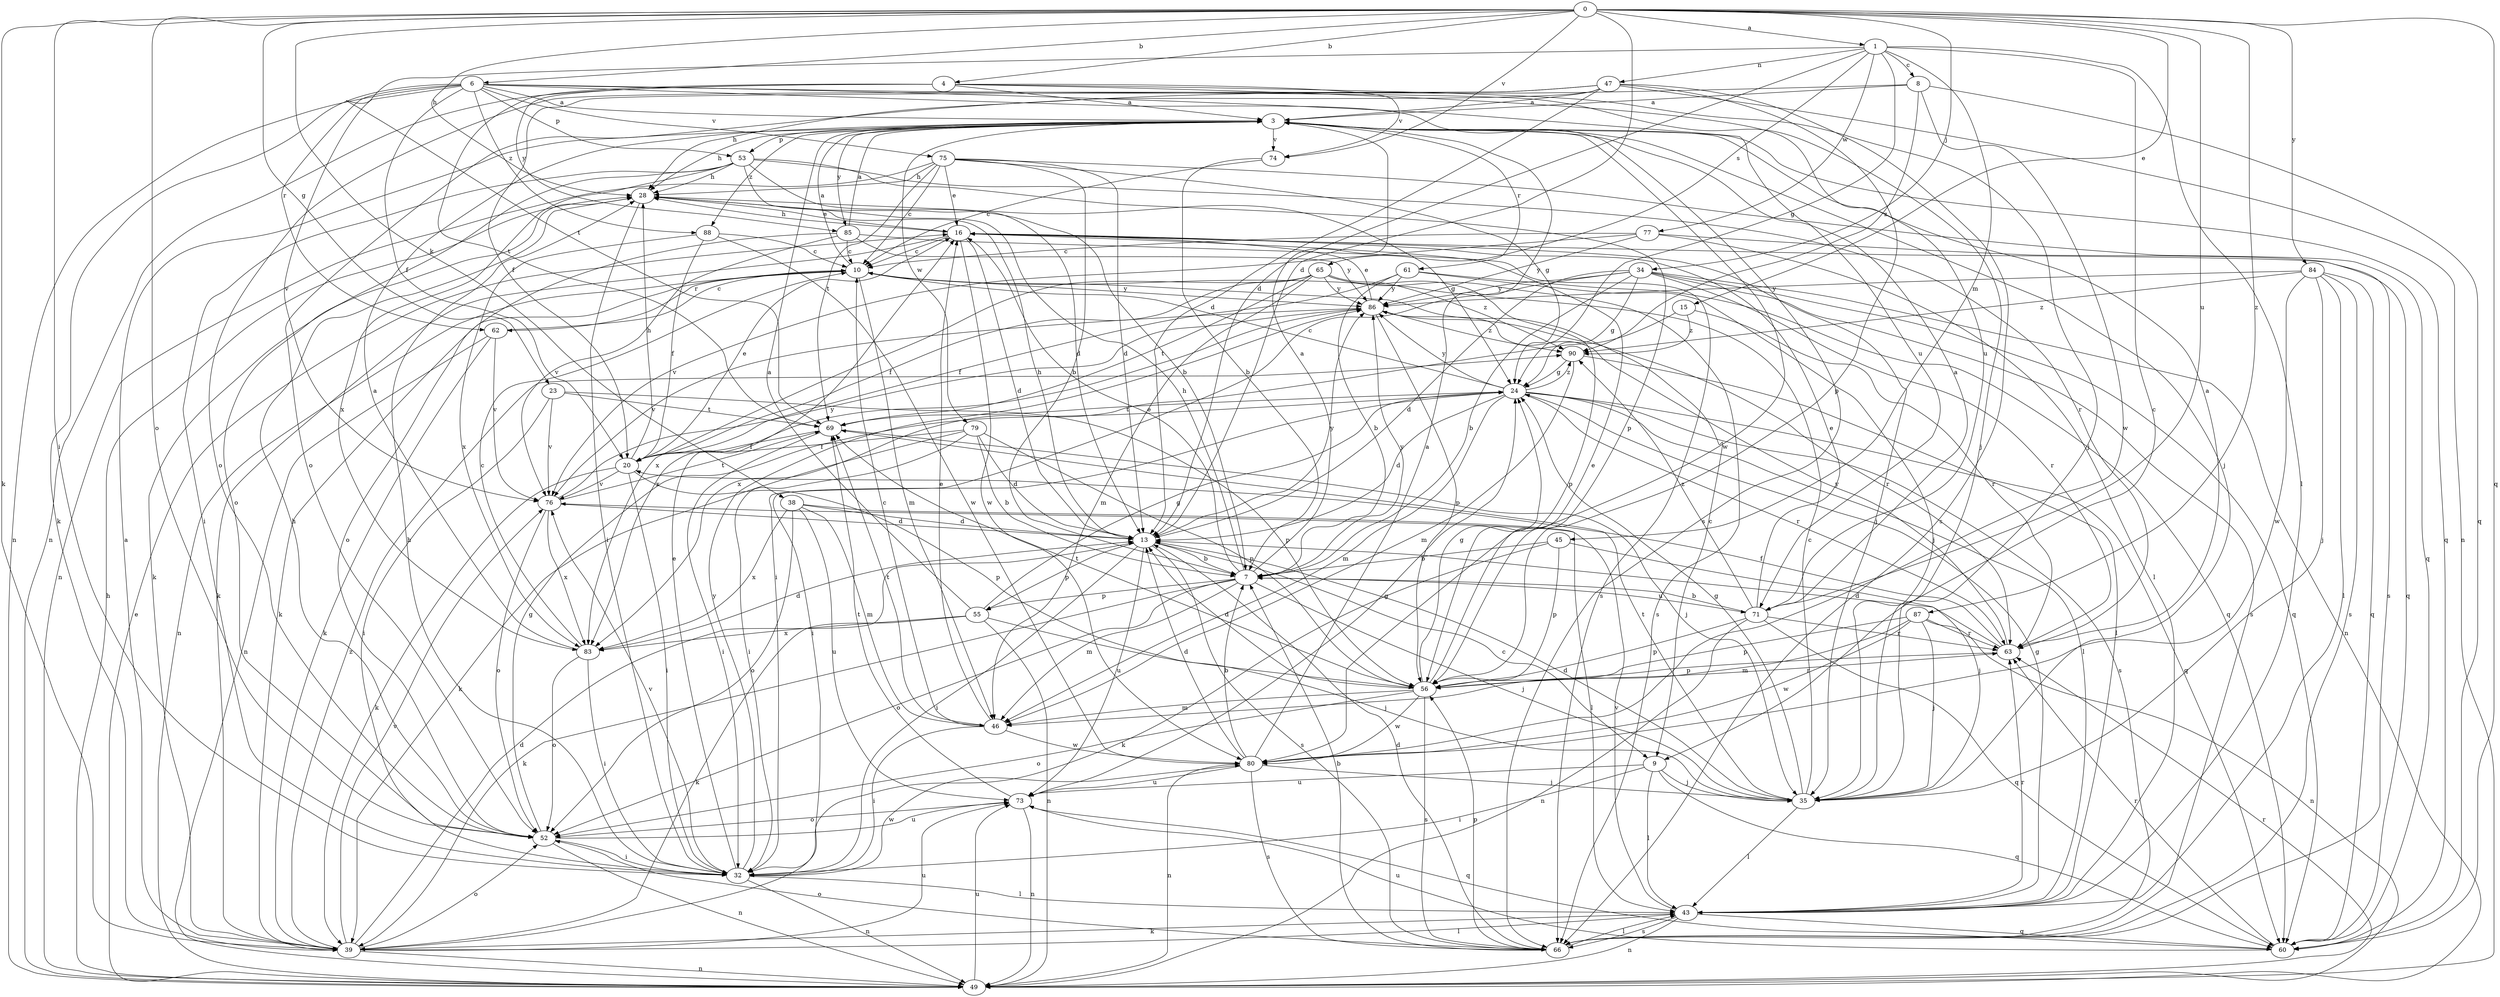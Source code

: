 strict digraph  {
0;
1;
3;
4;
6;
7;
8;
9;
10;
13;
15;
16;
20;
23;
24;
28;
32;
34;
35;
38;
39;
43;
45;
46;
47;
49;
52;
53;
55;
56;
60;
61;
62;
63;
65;
66;
69;
71;
73;
74;
75;
76;
77;
79;
80;
83;
84;
85;
86;
87;
88;
90;
0 -> 1  [label=a];
0 -> 4  [label=b];
0 -> 6  [label=b];
0 -> 13  [label=d];
0 -> 15  [label=e];
0 -> 23  [label=g];
0 -> 28  [label=h];
0 -> 32  [label=i];
0 -> 34  [label=j];
0 -> 38  [label=k];
0 -> 39  [label=k];
0 -> 52  [label=o];
0 -> 60  [label=q];
0 -> 71  [label=u];
0 -> 74  [label=v];
0 -> 84  [label=y];
0 -> 87  [label=z];
1 -> 8  [label=c];
1 -> 9  [label=c];
1 -> 13  [label=d];
1 -> 24  [label=g];
1 -> 43  [label=l];
1 -> 45  [label=m];
1 -> 47  [label=n];
1 -> 65  [label=s];
1 -> 69  [label=t];
1 -> 77  [label=w];
3 -> 28  [label=h];
3 -> 35  [label=j];
3 -> 53  [label=p];
3 -> 60  [label=q];
3 -> 61  [label=r];
3 -> 74  [label=v];
3 -> 79  [label=w];
3 -> 80  [label=w];
3 -> 85  [label=y];
3 -> 88  [label=z];
4 -> 3  [label=a];
4 -> 35  [label=j];
4 -> 49  [label=n];
4 -> 69  [label=t];
4 -> 71  [label=u];
4 -> 74  [label=v];
4 -> 85  [label=y];
6 -> 3  [label=a];
6 -> 20  [label=f];
6 -> 35  [label=j];
6 -> 39  [label=k];
6 -> 49  [label=n];
6 -> 53  [label=p];
6 -> 62  [label=r];
6 -> 66  [label=s];
6 -> 71  [label=u];
6 -> 75  [label=v];
6 -> 76  [label=v];
6 -> 88  [label=z];
7 -> 3  [label=a];
7 -> 16  [label=e];
7 -> 28  [label=h];
7 -> 35  [label=j];
7 -> 39  [label=k];
7 -> 46  [label=m];
7 -> 52  [label=o];
7 -> 55  [label=p];
7 -> 71  [label=u];
7 -> 86  [label=y];
8 -> 3  [label=a];
8 -> 52  [label=o];
8 -> 60  [label=q];
8 -> 80  [label=w];
8 -> 90  [label=z];
9 -> 32  [label=i];
9 -> 35  [label=j];
9 -> 43  [label=l];
9 -> 60  [label=q];
9 -> 73  [label=u];
10 -> 3  [label=a];
10 -> 9  [label=c];
10 -> 39  [label=k];
10 -> 46  [label=m];
10 -> 49  [label=n];
10 -> 62  [label=r];
10 -> 86  [label=y];
13 -> 7  [label=b];
13 -> 9  [label=c];
13 -> 28  [label=h];
13 -> 32  [label=i];
13 -> 55  [label=p];
13 -> 66  [label=s];
13 -> 73  [label=u];
13 -> 86  [label=y];
15 -> 63  [label=r];
15 -> 83  [label=x];
15 -> 90  [label=z];
16 -> 10  [label=c];
16 -> 13  [label=d];
16 -> 28  [label=h];
16 -> 35  [label=j];
16 -> 39  [label=k];
16 -> 60  [label=q];
16 -> 80  [label=w];
20 -> 16  [label=e];
20 -> 28  [label=h];
20 -> 32  [label=i];
20 -> 39  [label=k];
20 -> 56  [label=p];
20 -> 76  [label=v];
23 -> 32  [label=i];
23 -> 56  [label=p];
23 -> 69  [label=t];
23 -> 76  [label=v];
24 -> 10  [label=c];
24 -> 13  [label=d];
24 -> 32  [label=i];
24 -> 43  [label=l];
24 -> 46  [label=m];
24 -> 60  [label=q];
24 -> 63  [label=r];
24 -> 66  [label=s];
24 -> 69  [label=t];
24 -> 86  [label=y];
24 -> 90  [label=z];
28 -> 16  [label=e];
28 -> 24  [label=g];
28 -> 32  [label=i];
28 -> 39  [label=k];
32 -> 16  [label=e];
32 -> 28  [label=h];
32 -> 43  [label=l];
32 -> 49  [label=n];
32 -> 76  [label=v];
32 -> 80  [label=w];
32 -> 86  [label=y];
34 -> 7  [label=b];
34 -> 13  [label=d];
34 -> 24  [label=g];
34 -> 32  [label=i];
34 -> 49  [label=n];
34 -> 60  [label=q];
34 -> 63  [label=r];
34 -> 66  [label=s];
34 -> 86  [label=y];
35 -> 10  [label=c];
35 -> 13  [label=d];
35 -> 24  [label=g];
35 -> 43  [label=l];
35 -> 69  [label=t];
38 -> 13  [label=d];
38 -> 43  [label=l];
38 -> 46  [label=m];
38 -> 52  [label=o];
38 -> 73  [label=u];
38 -> 83  [label=x];
39 -> 3  [label=a];
39 -> 13  [label=d];
39 -> 43  [label=l];
39 -> 49  [label=n];
39 -> 52  [label=o];
39 -> 73  [label=u];
39 -> 76  [label=v];
39 -> 90  [label=z];
43 -> 24  [label=g];
43 -> 39  [label=k];
43 -> 49  [label=n];
43 -> 60  [label=q];
43 -> 63  [label=r];
43 -> 66  [label=s];
43 -> 76  [label=v];
45 -> 7  [label=b];
45 -> 35  [label=j];
45 -> 39  [label=k];
45 -> 56  [label=p];
46 -> 10  [label=c];
46 -> 16  [label=e];
46 -> 32  [label=i];
46 -> 69  [label=t];
46 -> 80  [label=w];
47 -> 3  [label=a];
47 -> 13  [label=d];
47 -> 20  [label=f];
47 -> 28  [label=h];
47 -> 49  [label=n];
47 -> 52  [label=o];
47 -> 56  [label=p];
47 -> 66  [label=s];
49 -> 16  [label=e];
49 -> 28  [label=h];
49 -> 63  [label=r];
49 -> 73  [label=u];
52 -> 24  [label=g];
52 -> 28  [label=h];
52 -> 32  [label=i];
52 -> 49  [label=n];
52 -> 73  [label=u];
53 -> 7  [label=b];
53 -> 13  [label=d];
53 -> 28  [label=h];
53 -> 32  [label=i];
53 -> 52  [label=o];
53 -> 56  [label=p];
53 -> 63  [label=r];
53 -> 83  [label=x];
55 -> 3  [label=a];
55 -> 24  [label=g];
55 -> 35  [label=j];
55 -> 39  [label=k];
55 -> 49  [label=n];
55 -> 83  [label=x];
56 -> 13  [label=d];
56 -> 16  [label=e];
56 -> 24  [label=g];
56 -> 46  [label=m];
56 -> 52  [label=o];
56 -> 63  [label=r];
56 -> 66  [label=s];
56 -> 69  [label=t];
56 -> 80  [label=w];
60 -> 63  [label=r];
60 -> 73  [label=u];
61 -> 7  [label=b];
61 -> 20  [label=f];
61 -> 35  [label=j];
61 -> 60  [label=q];
61 -> 86  [label=y];
62 -> 10  [label=c];
62 -> 39  [label=k];
62 -> 49  [label=n];
62 -> 76  [label=v];
63 -> 3  [label=a];
63 -> 13  [label=d];
63 -> 20  [label=f];
63 -> 56  [label=p];
63 -> 86  [label=y];
65 -> 20  [label=f];
65 -> 46  [label=m];
65 -> 56  [label=p];
65 -> 66  [label=s];
65 -> 69  [label=t];
65 -> 83  [label=x];
65 -> 86  [label=y];
65 -> 90  [label=z];
66 -> 7  [label=b];
66 -> 13  [label=d];
66 -> 43  [label=l];
66 -> 52  [label=o];
66 -> 56  [label=p];
69 -> 20  [label=f];
69 -> 32  [label=i];
69 -> 35  [label=j];
71 -> 3  [label=a];
71 -> 7  [label=b];
71 -> 16  [label=e];
71 -> 49  [label=n];
71 -> 56  [label=p];
71 -> 60  [label=q];
71 -> 63  [label=r];
71 -> 90  [label=z];
73 -> 24  [label=g];
73 -> 49  [label=n];
73 -> 52  [label=o];
73 -> 60  [label=q];
73 -> 69  [label=t];
74 -> 7  [label=b];
74 -> 10  [label=c];
75 -> 7  [label=b];
75 -> 10  [label=c];
75 -> 13  [label=d];
75 -> 16  [label=e];
75 -> 24  [label=g];
75 -> 28  [label=h];
75 -> 49  [label=n];
75 -> 60  [label=q];
75 -> 69  [label=t];
76 -> 13  [label=d];
76 -> 52  [label=o];
76 -> 69  [label=t];
76 -> 83  [label=x];
76 -> 86  [label=y];
77 -> 10  [label=c];
77 -> 43  [label=l];
77 -> 66  [label=s];
77 -> 76  [label=v];
77 -> 86  [label=y];
79 -> 7  [label=b];
79 -> 13  [label=d];
79 -> 20  [label=f];
79 -> 32  [label=i];
79 -> 39  [label=k];
79 -> 56  [label=p];
80 -> 3  [label=a];
80 -> 7  [label=b];
80 -> 13  [label=d];
80 -> 35  [label=j];
80 -> 49  [label=n];
80 -> 66  [label=s];
80 -> 73  [label=u];
83 -> 3  [label=a];
83 -> 10  [label=c];
83 -> 13  [label=d];
83 -> 32  [label=i];
83 -> 52  [label=o];
84 -> 35  [label=j];
84 -> 43  [label=l];
84 -> 60  [label=q];
84 -> 66  [label=s];
84 -> 80  [label=w];
84 -> 86  [label=y];
84 -> 90  [label=z];
85 -> 3  [label=a];
85 -> 10  [label=c];
85 -> 52  [label=o];
85 -> 66  [label=s];
85 -> 76  [label=v];
85 -> 86  [label=y];
86 -> 16  [label=e];
86 -> 56  [label=p];
86 -> 63  [label=r];
86 -> 76  [label=v];
86 -> 83  [label=x];
86 -> 90  [label=z];
87 -> 35  [label=j];
87 -> 46  [label=m];
87 -> 49  [label=n];
87 -> 56  [label=p];
87 -> 63  [label=r];
87 -> 80  [label=w];
88 -> 10  [label=c];
88 -> 20  [label=f];
88 -> 80  [label=w];
88 -> 83  [label=x];
90 -> 24  [label=g];
90 -> 43  [label=l];
90 -> 46  [label=m];
}
